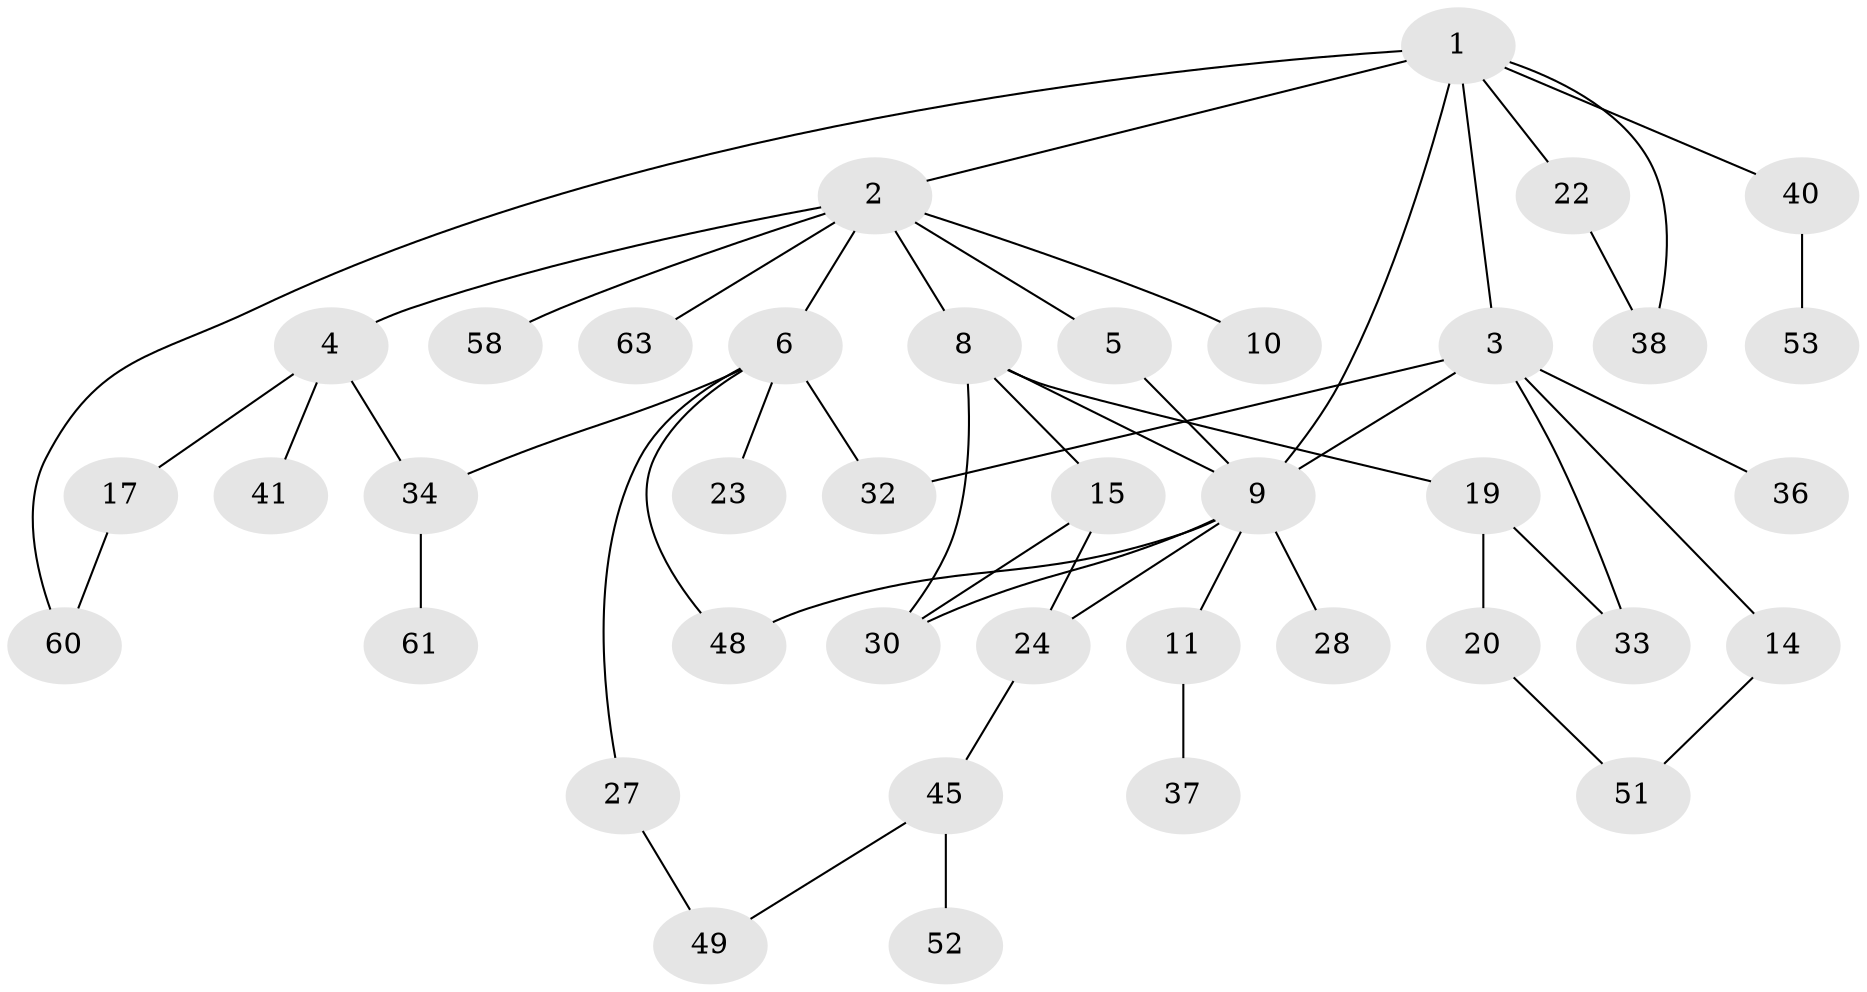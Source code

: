 // original degree distribution, {4: 0.07692307692307693, 8: 0.015384615384615385, 6: 0.015384615384615385, 3: 0.24615384615384617, 2: 0.3384615384615385, 5: 0.046153846153846156, 7: 0.015384615384615385, 1: 0.24615384615384617}
// Generated by graph-tools (version 1.1) at 2025/16/03/04/25 18:16:55]
// undirected, 39 vertices, 52 edges
graph export_dot {
graph [start="1"]
  node [color=gray90,style=filled];
  1 [super="+16"];
  2;
  3 [super="+7"];
  4 [super="+12"];
  5;
  6 [super="+25"];
  8;
  9 [super="+62+64+44+13"];
  10;
  11 [super="+18"];
  14 [super="+54"];
  15 [super="+26"];
  17 [super="+31"];
  19;
  20 [super="+42"];
  22;
  23;
  24 [super="+39+50"];
  27;
  28 [super="+35"];
  30;
  32;
  33;
  34 [super="+47"];
  36;
  37;
  38;
  40;
  41;
  45;
  48;
  49;
  51;
  52;
  53 [super="+57+55"];
  58;
  60 [super="+65"];
  61;
  63;
  1 -- 2;
  1 -- 3;
  1 -- 60;
  1 -- 38;
  1 -- 22;
  1 -- 40;
  1 -- 9;
  2 -- 4;
  2 -- 5;
  2 -- 6;
  2 -- 8;
  2 -- 10;
  2 -- 58;
  2 -- 63;
  3 -- 14;
  3 -- 33;
  3 -- 32;
  3 -- 36;
  3 -- 9;
  4 -- 17 [weight=2];
  4 -- 34 [weight=2];
  4 -- 41;
  5 -- 9;
  6 -- 23;
  6 -- 27;
  6 -- 32;
  6 -- 48;
  6 -- 34;
  8 -- 15;
  8 -- 19;
  8 -- 30;
  8 -- 9;
  9 -- 11;
  9 -- 48;
  9 -- 30;
  9 -- 24;
  9 -- 28;
  11 -- 37;
  14 -- 51;
  15 -- 24;
  15 -- 30;
  17 -- 60;
  19 -- 20 [weight=2];
  19 -- 33;
  20 -- 51;
  22 -- 38;
  24 -- 45;
  27 -- 49;
  34 -- 61;
  40 -- 53;
  45 -- 52;
  45 -- 49;
}

